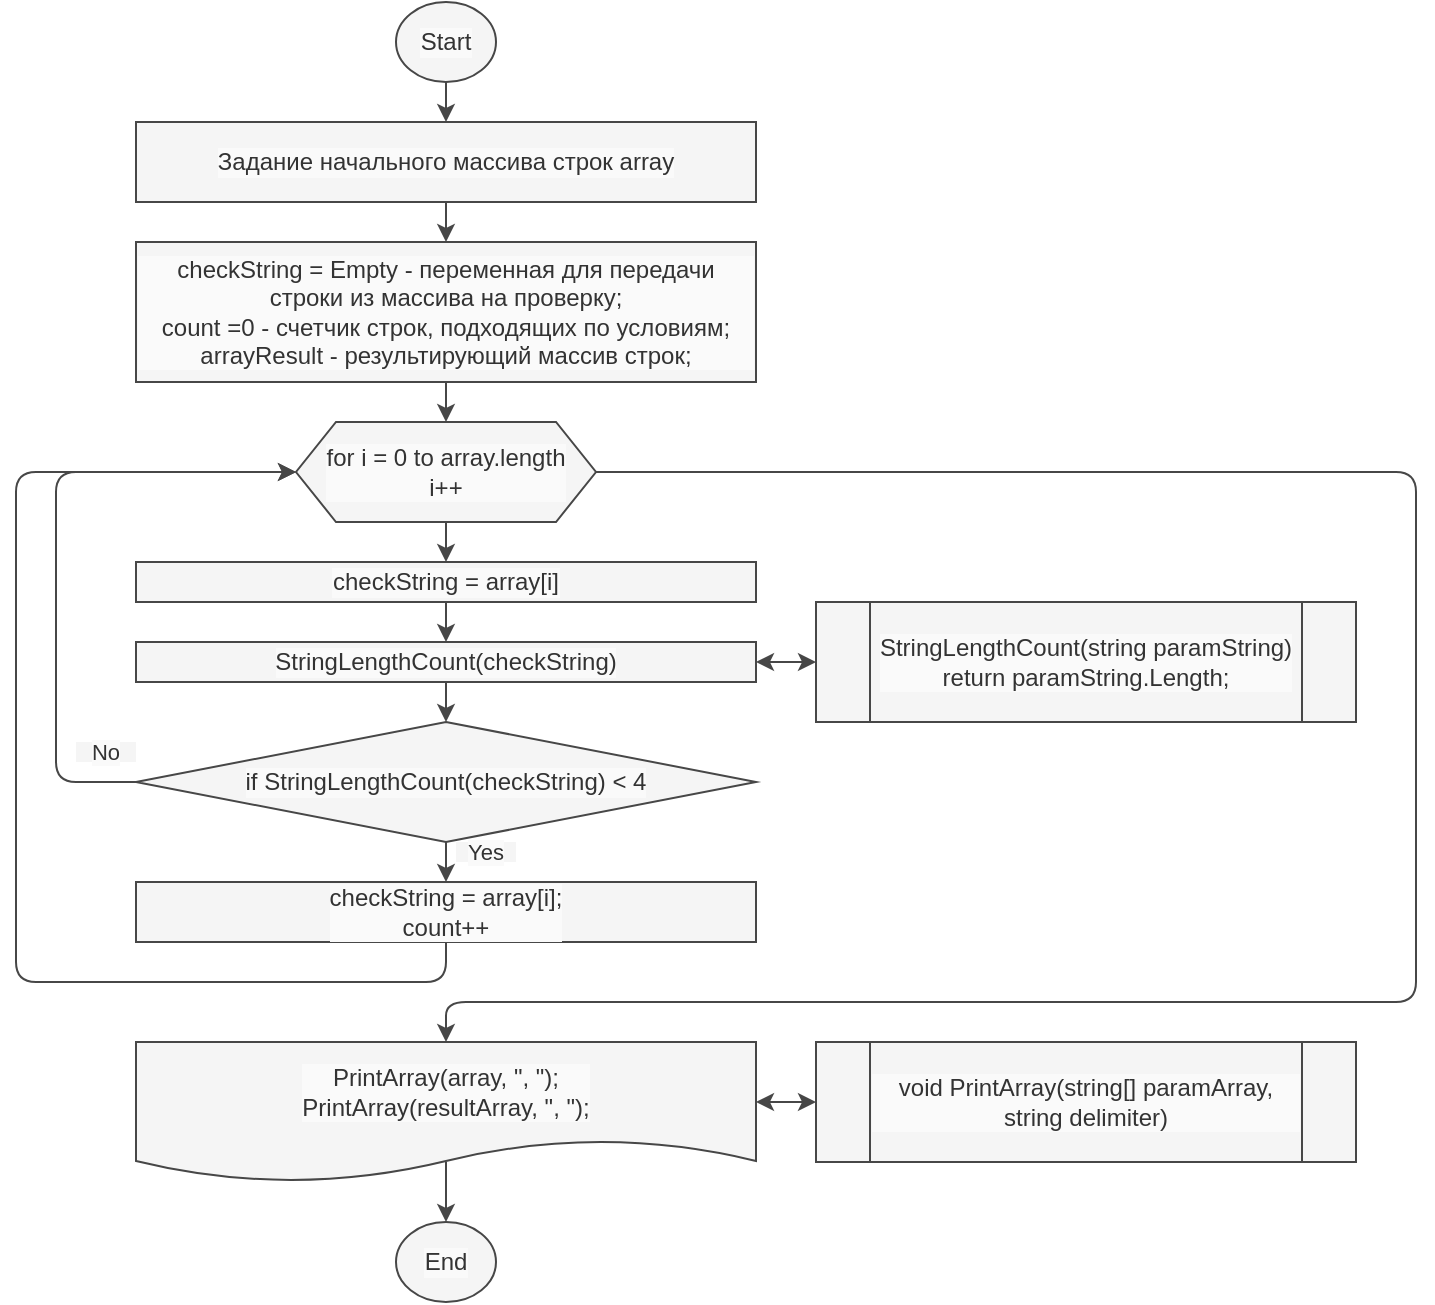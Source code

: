 <mxfile>
    <diagram id="Qsx6iJPYiW9B4rzrs1PR" name="Страница 1">
        <mxGraphModel dx="713" dy="638" grid="1" gridSize="10" guides="1" tooltips="1" connect="1" arrows="1" fold="1" page="1" pageScale="1" pageWidth="827" pageHeight="1169" background="#FFFFFF" math="0" shadow="0">
            <root>
                <mxCell id="0"/>
                <mxCell id="1" parent="0"/>
                <mxCell id="5" style="edgeStyle=none;html=1;exitX=0.5;exitY=1;exitDx=0;exitDy=0;entryX=0.5;entryY=0;entryDx=0;entryDy=0;fontColor=#000000;labelBackgroundColor=#FAFAFA;fillColor=#f5f5f5;strokeColor=#474747;" parent="1" source="2" target="4" edge="1">
                    <mxGeometry relative="1" as="geometry"/>
                </mxCell>
                <mxCell id="2" value="Start" style="ellipse;whiteSpace=wrap;html=1;labelBackgroundColor=#FAFAFA;fillColor=#f5f5f5;fontColor=#333333;strokeColor=#474747;" parent="1" vertex="1">
                    <mxGeometry x="210" y="10" width="50" height="40" as="geometry"/>
                </mxCell>
                <mxCell id="6" style="edgeStyle=none;html=1;exitX=0.5;exitY=1;exitDx=0;exitDy=0;fontColor=#000000;labelBackgroundColor=#FAFAFA;fillColor=#f5f5f5;strokeColor=#474747;" parent="1" source="4" edge="1">
                    <mxGeometry relative="1" as="geometry">
                        <mxPoint x="235" y="130" as="targetPoint"/>
                    </mxGeometry>
                </mxCell>
                <mxCell id="4" value="Задание начального массива строк array" style="rounded=0;whiteSpace=wrap;html=1;labelBackgroundColor=#FAFAFA;fillColor=#f5f5f5;fontColor=#333333;strokeColor=#474747;" parent="1" vertex="1">
                    <mxGeometry x="80" y="70" width="310" height="40" as="geometry"/>
                </mxCell>
                <mxCell id="9" style="edgeStyle=none;html=1;exitX=0.5;exitY=1;exitDx=0;exitDy=0;entryX=0.5;entryY=0;entryDx=0;entryDy=0;fontColor=#000000;labelBackgroundColor=#FAFAFA;fillColor=#f5f5f5;strokeColor=#474747;" edge="1" parent="1" source="7" target="10">
                    <mxGeometry relative="1" as="geometry">
                        <mxPoint x="235" y="220" as="targetPoint"/>
                    </mxGeometry>
                </mxCell>
                <mxCell id="7" value="checkString = Empty - переменная для передачи строки из массива на проверку;&lt;br&gt;count =0 - счетчик строк, подходящих по условиям;&lt;br&gt;arrayResult - результирующий массив строк;" style="rounded=0;whiteSpace=wrap;html=1;labelBackgroundColor=#FAFAFA;fillColor=#f5f5f5;fontColor=#333333;strokeColor=#474747;" parent="1" vertex="1">
                    <mxGeometry x="80" y="130" width="310" height="70" as="geometry"/>
                </mxCell>
                <mxCell id="15" style="edgeStyle=none;html=1;exitX=0.5;exitY=1;exitDx=0;exitDy=0;entryX=0.5;entryY=0;entryDx=0;entryDy=0;fontFamily=Helvetica;fontSize=11;fontColor=#000000;labelBackgroundColor=#FAFAFA;fillColor=#f5f5f5;strokeColor=#474747;" edge="1" parent="1" source="10" target="12">
                    <mxGeometry relative="1" as="geometry"/>
                </mxCell>
                <mxCell id="10" value="&lt;span&gt;for i = 0 to array.length&lt;br&gt;i++&lt;br&gt;&lt;/span&gt;" style="shape=hexagon;perimeter=hexagonPerimeter2;whiteSpace=wrap;html=1;fixedSize=1;labelBackgroundColor=#FAFAFA;fillColor=#f5f5f5;fontColor=#333333;strokeColor=#474747;" vertex="1" parent="1">
                    <mxGeometry x="160" y="220" width="150" height="50" as="geometry"/>
                </mxCell>
                <mxCell id="16" style="edgeStyle=none;html=1;exitX=0.5;exitY=1;exitDx=0;exitDy=0;entryX=0.5;entryY=0;entryDx=0;entryDy=0;fontFamily=Helvetica;fontSize=11;fontColor=#000000;labelBackgroundColor=#FAFAFA;fillColor=#f5f5f5;strokeColor=#474747;" edge="1" parent="1" source="12">
                    <mxGeometry relative="1" as="geometry">
                        <mxPoint x="235" y="330" as="targetPoint"/>
                        <Array as="points">
                            <mxPoint x="235" y="330"/>
                        </Array>
                    </mxGeometry>
                </mxCell>
                <mxCell id="12" value="checkString = array[i]" style="rounded=0;whiteSpace=wrap;labelBackgroundColor=#FAFAFA;fillColor=#f5f5f5;fontColor=#333333;strokeColor=#474747;" vertex="1" parent="1">
                    <mxGeometry x="80" y="290" width="310" height="20" as="geometry"/>
                </mxCell>
                <mxCell id="18" style="edgeStyle=none;html=1;exitX=0.5;exitY=1;exitDx=0;exitDy=0;entryX=0.5;entryY=0;entryDx=0;entryDy=0;fontFamily=Helvetica;fontSize=11;fontColor=#000000;labelBackgroundColor=#FAFAFA;fillColor=#f5f5f5;strokeColor=#474747;" edge="1" parent="1" target="17">
                    <mxGeometry relative="1" as="geometry">
                        <mxPoint x="235" y="350" as="sourcePoint"/>
                    </mxGeometry>
                </mxCell>
                <mxCell id="21" style="edgeStyle=none;html=1;exitX=0.5;exitY=1;exitDx=0;exitDy=0;entryX=0.5;entryY=0;entryDx=0;entryDy=0;fontFamily=Helvetica;fontSize=11;fontColor=#000000;labelBackgroundColor=#FAFAFA;fillColor=#f5f5f5;strokeColor=#474747;" edge="1" parent="1" source="17" target="20">
                    <mxGeometry relative="1" as="geometry"/>
                </mxCell>
                <mxCell id="17" value="&lt;span style=&quot;font-size: 12px&quot;&gt;if StringLengthCount(checkString) &amp;lt; 4&lt;/span&gt;" style="rhombus;whiteSpace=wrap;html=1;fontFamily=Helvetica;fontSize=11;labelBackgroundColor=#FAFAFA;fillColor=#f5f5f5;fontColor=#333333;strokeColor=#474747;" vertex="1" parent="1">
                    <mxGeometry x="80" y="370" width="310" height="60" as="geometry"/>
                </mxCell>
                <mxCell id="20" value="checkString = array[i];&#10;count++" style="rounded=0;whiteSpace=wrap;labelBackgroundColor=#FAFAFA;fillColor=#f5f5f5;fontColor=#333333;strokeColor=#474747;" vertex="1" parent="1">
                    <mxGeometry x="80" y="450" width="310" height="30" as="geometry"/>
                </mxCell>
                <mxCell id="22" value="StringLengthCount(string paramString)&lt;br&gt;return paramString.Length;" style="shape=process;whiteSpace=wrap;backgroundOutline=1;html=1;labelBackgroundColor=#FAFAFA;fillColor=#f5f5f5;fontColor=#333333;strokeColor=#474747;" vertex="1" parent="1">
                    <mxGeometry x="420" y="310" width="270" height="60" as="geometry"/>
                </mxCell>
                <mxCell id="24" style="edgeStyle=none;html=1;exitX=1;exitY=0.5;exitDx=0;exitDy=0;entryX=0;entryY=0.5;entryDx=0;entryDy=0;fontFamily=Helvetica;fontSize=11;startArrow=classic;startFill=1;fontColor=#000000;labelBackgroundColor=#FAFAFA;fillColor=#f5f5f5;strokeColor=#474747;" edge="1" parent="1" source="23" target="22">
                    <mxGeometry relative="1" as="geometry"/>
                </mxCell>
                <mxCell id="23" value="StringLengthCount(checkString)" style="rounded=0;whiteSpace=wrap;labelBackgroundColor=#FAFAFA;fillColor=#f5f5f5;fontColor=#333333;strokeColor=#474747;" vertex="1" parent="1">
                    <mxGeometry x="80" y="330" width="310" height="20" as="geometry"/>
                </mxCell>
                <mxCell id="29" value="" style="endArrow=classic;html=1;fontFamily=Helvetica;fontSize=11;exitX=0;exitY=0.5;exitDx=0;exitDy=0;entryX=0;entryY=0.5;entryDx=0;entryDy=0;fontColor=#000000;labelBackgroundColor=#FAFAFA;fillColor=#f5f5f5;strokeColor=#474747;" edge="1" parent="1" source="17" target="10">
                    <mxGeometry width="50" height="50" relative="1" as="geometry">
                        <mxPoint x="330" y="380" as="sourcePoint"/>
                        <mxPoint x="380" y="330" as="targetPoint"/>
                        <Array as="points">
                            <mxPoint x="40" y="400"/>
                            <mxPoint x="40" y="245"/>
                        </Array>
                    </mxGeometry>
                </mxCell>
                <mxCell id="30" value="No" style="text;html=1;align=center;verticalAlign=middle;whiteSpace=wrap;rounded=0;fontFamily=Helvetica;fontSize=11;labelBackgroundColor=#FAFAFA;fillColor=#f5f5f5;fontColor=#333333;strokeColor=none;" vertex="1" parent="1">
                    <mxGeometry x="50" y="380" width="30" height="10" as="geometry"/>
                </mxCell>
                <mxCell id="31" value="Yes" style="text;html=1;align=center;verticalAlign=middle;whiteSpace=wrap;rounded=0;fontFamily=Helvetica;fontSize=11;labelBackgroundColor=#FAFAFA;fillColor=#f5f5f5;fontColor=#333333;strokeColor=none;" vertex="1" parent="1">
                    <mxGeometry x="240" y="430" width="30" height="10" as="geometry"/>
                </mxCell>
                <mxCell id="34" value="" style="endArrow=classic;html=1;fontFamily=Helvetica;fontSize=11;exitX=0.5;exitY=1;exitDx=0;exitDy=0;entryX=0;entryY=0.5;entryDx=0;entryDy=0;fontColor=#000000;labelBackgroundColor=#FAFAFA;fillColor=#f5f5f5;strokeColor=#474747;" edge="1" parent="1" source="20" target="10">
                    <mxGeometry width="50" height="50" relative="1" as="geometry">
                        <mxPoint x="290" y="570" as="sourcePoint"/>
                        <mxPoint x="340" y="520" as="targetPoint"/>
                        <Array as="points">
                            <mxPoint x="235" y="500"/>
                            <mxPoint x="20" y="500"/>
                            <mxPoint x="20" y="245"/>
                        </Array>
                    </mxGeometry>
                </mxCell>
                <mxCell id="35" value="PrintArray(array, &quot;, &quot;);&#10;PrintArray(resultArray, &quot;, &quot;);" style="shape=document;whiteSpace=wrap;boundedLbl=1;fontFamily=Helvetica;fontSize=12;labelBackgroundColor=#FAFAFA;fillColor=#f5f5f5;fontColor=#333333;strokeColor=#474747;" vertex="1" parent="1">
                    <mxGeometry x="80" y="530" width="310" height="70" as="geometry"/>
                </mxCell>
                <mxCell id="36" value="" style="endArrow=classic;html=1;fontFamily=Helvetica;fontSize=11;exitX=1;exitY=0.5;exitDx=0;exitDy=0;entryX=0.5;entryY=0;entryDx=0;entryDy=0;fontColor=#000000;labelBackgroundColor=#FAFAFA;fillColor=#f5f5f5;strokeColor=#474747;" edge="1" parent="1" source="10" target="35">
                    <mxGeometry width="50" height="50" relative="1" as="geometry">
                        <mxPoint x="330" y="380" as="sourcePoint"/>
                        <mxPoint x="380" y="330" as="targetPoint"/>
                        <Array as="points">
                            <mxPoint x="720" y="245"/>
                            <mxPoint x="720" y="510"/>
                            <mxPoint x="440" y="510"/>
                            <mxPoint x="235" y="510"/>
                        </Array>
                    </mxGeometry>
                </mxCell>
                <mxCell id="39" style="edgeStyle=none;html=1;exitX=0;exitY=0.5;exitDx=0;exitDy=0;fontFamily=Helvetica;fontSize=12;startArrow=classic;startFill=1;fontColor=#000000;labelBackgroundColor=#FAFAFA;fillColor=#f5f5f5;strokeColor=#474747;" edge="1" parent="1" source="37">
                    <mxGeometry relative="1" as="geometry">
                        <mxPoint x="390" y="560" as="targetPoint"/>
                    </mxGeometry>
                </mxCell>
                <mxCell id="37" value="void PrintArray(string[] paramArray, string delimiter)" style="shape=process;whiteSpace=wrap;backgroundOutline=1;labelBackgroundColor=#FAFAFA;fillColor=#f5f5f5;fontColor=#333333;strokeColor=#474747;" vertex="1" parent="1">
                    <mxGeometry x="420" y="530" width="270" height="60" as="geometry"/>
                </mxCell>
                <mxCell id="40" value="End" style="ellipse;whiteSpace=wrap;html=1;labelBackgroundColor=#FAFAFA;fillColor=#f5f5f5;fontColor=#333333;strokeColor=#474747;" vertex="1" parent="1">
                    <mxGeometry x="210" y="620" width="50" height="40" as="geometry"/>
                </mxCell>
                <mxCell id="42" value="" style="endArrow=classic;html=1;fontFamily=Helvetica;fontSize=12;entryX=0.5;entryY=0;entryDx=0;entryDy=0;fontColor=#000000;labelBackgroundColor=#FAFAFA;fillColor=#f5f5f5;strokeColor=#474747;" edge="1" parent="1" target="40">
                    <mxGeometry width="50" height="50" relative="1" as="geometry">
                        <mxPoint x="235" y="590" as="sourcePoint"/>
                        <mxPoint x="400" y="600" as="targetPoint"/>
                    </mxGeometry>
                </mxCell>
            </root>
        </mxGraphModel>
    </diagram>
</mxfile>